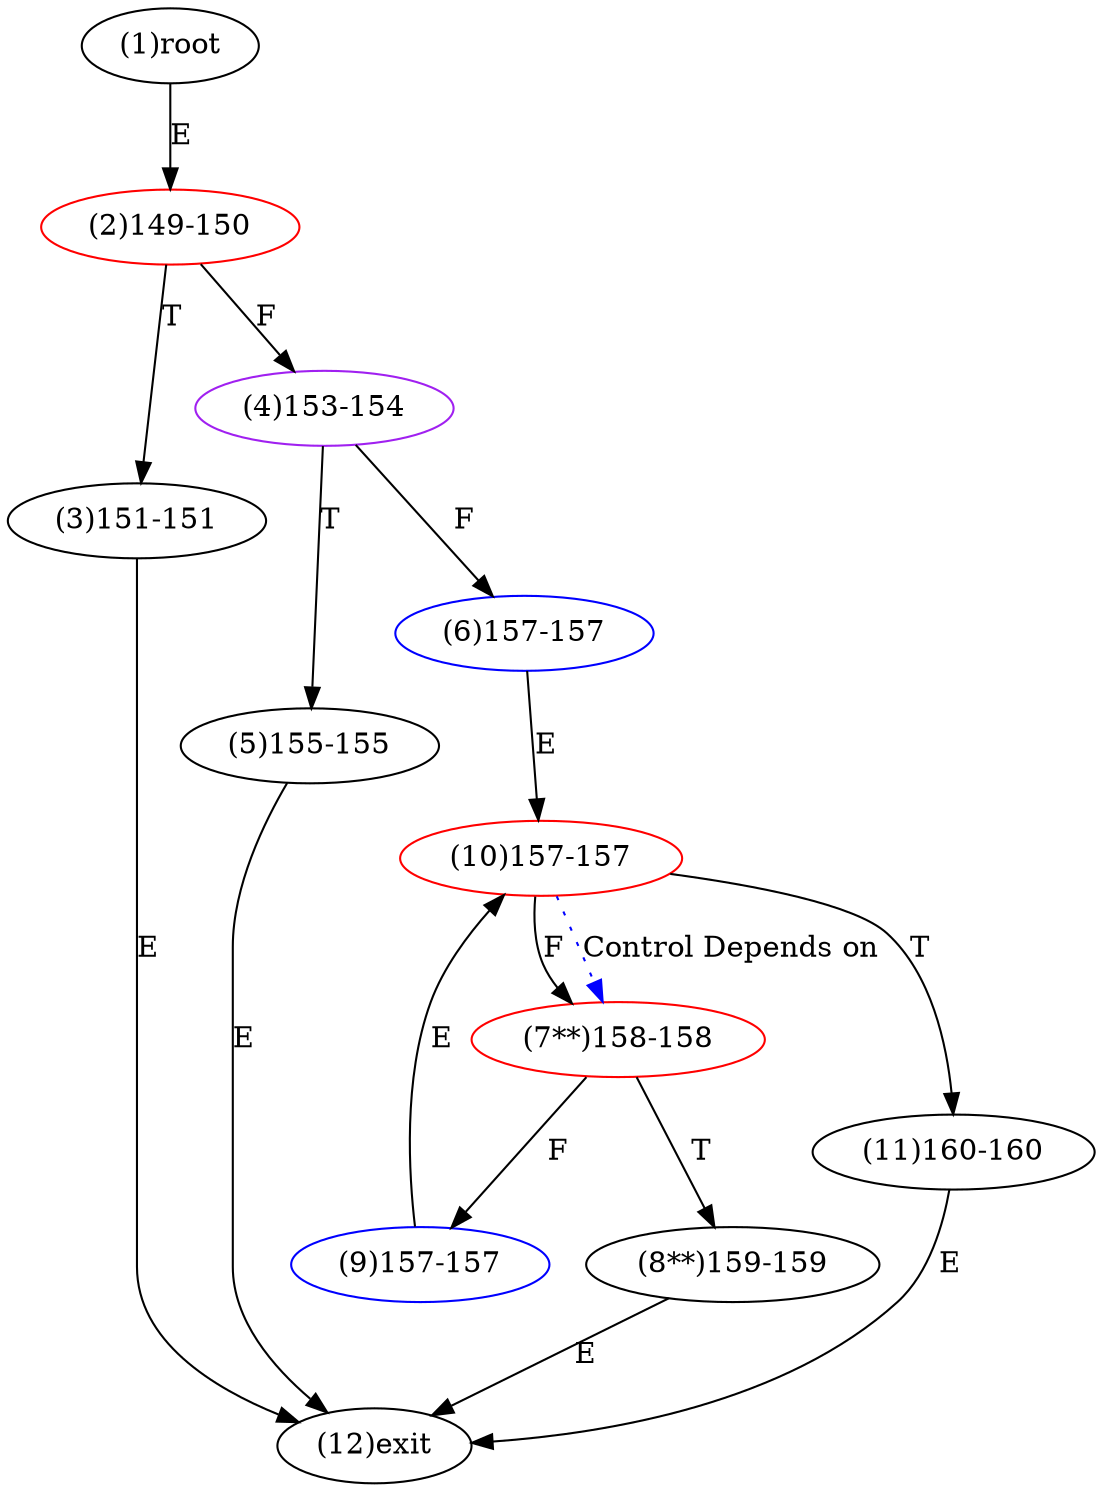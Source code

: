 digraph "" { 
1[ label="(1)root"];
2[ label="(2)149-150",color=red];
3[ label="(3)151-151"];
4[ label="(4)153-154",color=purple];
5[ label="(5)155-155"];
6[ label="(6)157-157",color=blue];
7[ label="(7**)158-158",color=red];
8[ label="(8**)159-159"];
9[ label="(9)157-157",color=blue];
10[ label="(10)157-157",color=red];
11[ label="(11)160-160"];
12[ label="(12)exit"];
1->2[ label="E"];
2->4[ label="F"];
2->3[ label="T"];
3->12[ label="E"];
4->6[ label="F"];
4->5[ label="T"];
5->12[ label="E"];
6->10[ label="E"];
7->9[ label="F"];
7->8[ label="T"];
8->12[ label="E"];
9->10[ label="E"];
10->7[ label="F"];
10->11[ label="T"];
11->12[ label="E"];
10->7[ color="blue" label="Control Depends on" style = dotted ];
}